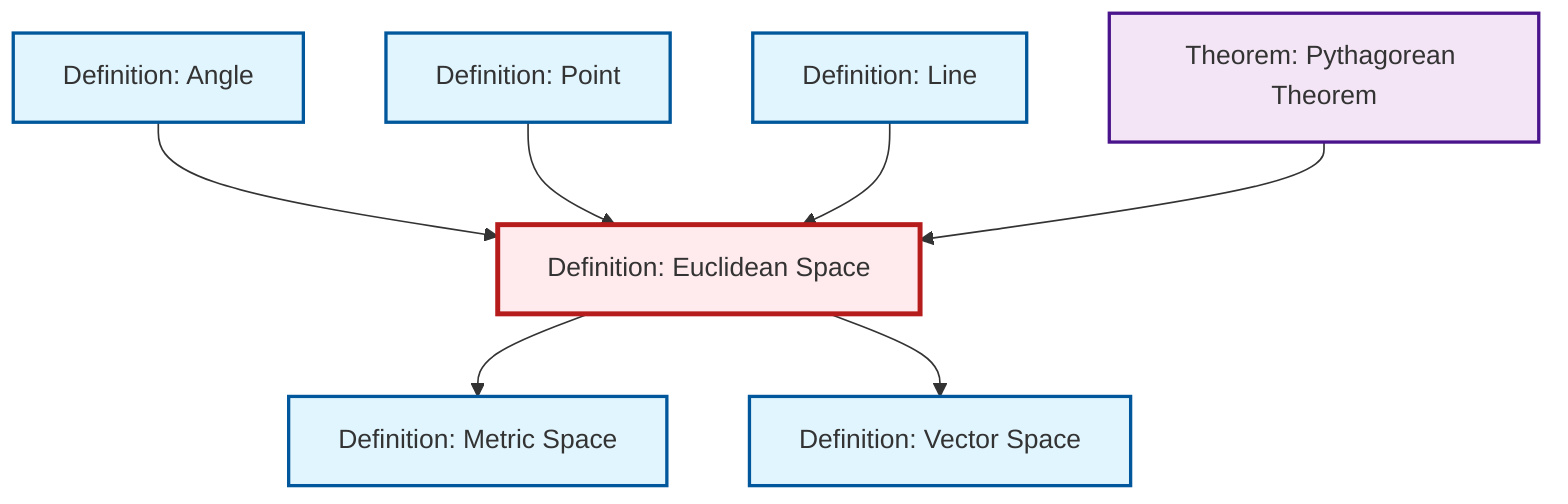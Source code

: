 graph TD
    classDef definition fill:#e1f5fe,stroke:#01579b,stroke-width:2px
    classDef theorem fill:#f3e5f5,stroke:#4a148c,stroke-width:2px
    classDef axiom fill:#fff3e0,stroke:#e65100,stroke-width:2px
    classDef example fill:#e8f5e9,stroke:#1b5e20,stroke-width:2px
    classDef current fill:#ffebee,stroke:#b71c1c,stroke-width:3px
    def-line["Definition: Line"]:::definition
    def-metric-space["Definition: Metric Space"]:::definition
    def-angle["Definition: Angle"]:::definition
    def-vector-space["Definition: Vector Space"]:::definition
    def-point["Definition: Point"]:::definition
    thm-pythagorean["Theorem: Pythagorean Theorem"]:::theorem
    def-euclidean-space["Definition: Euclidean Space"]:::definition
    def-angle --> def-euclidean-space
    def-point --> def-euclidean-space
    def-line --> def-euclidean-space
    def-euclidean-space --> def-metric-space
    thm-pythagorean --> def-euclidean-space
    def-euclidean-space --> def-vector-space
    class def-euclidean-space current